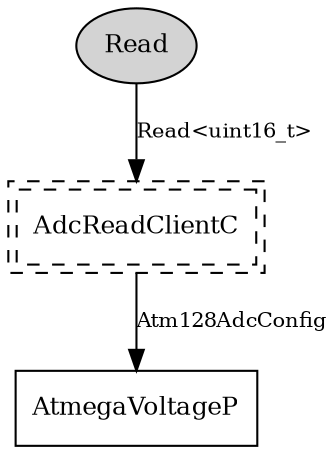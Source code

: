 digraph "tos.chips.atm128rfa1.sensors.AtmegaVoltageC" {
  n0x40a64010 [shape=ellipse, style=filled, label="Read", fontsize=12];
  "AtmegaVoltageC.AdcReadClientC" [fontsize=12, shape=box,peripheries=2, style=dashed, label="AdcReadClientC", URL="../chtml/tos.chips.atm128.adc.AdcReadClientC.html"];
  "AtmegaVoltageC.AdcReadClientC" [fontsize=12, shape=box,peripheries=2, style=dashed, label="AdcReadClientC", URL="../chtml/tos.chips.atm128.adc.AdcReadClientC.html"];
  "AtmegaVoltageP" [fontsize=12, shape=box, URL="../chtml/tos.chips.atm128rfa1.sensors.AtmegaVoltageP.html"];
  "n0x40a64010" -> "AtmegaVoltageC.AdcReadClientC" [label="Read<uint16_t>", URL="../ihtml/tos.interfaces.Read.html", fontsize=10];
  "AtmegaVoltageC.AdcReadClientC" -> "AtmegaVoltageP" [label="Atm128AdcConfig", URL="../ihtml/tos.chips.atm128.adc.Atm128AdcConfig.html", fontsize=10];
}
